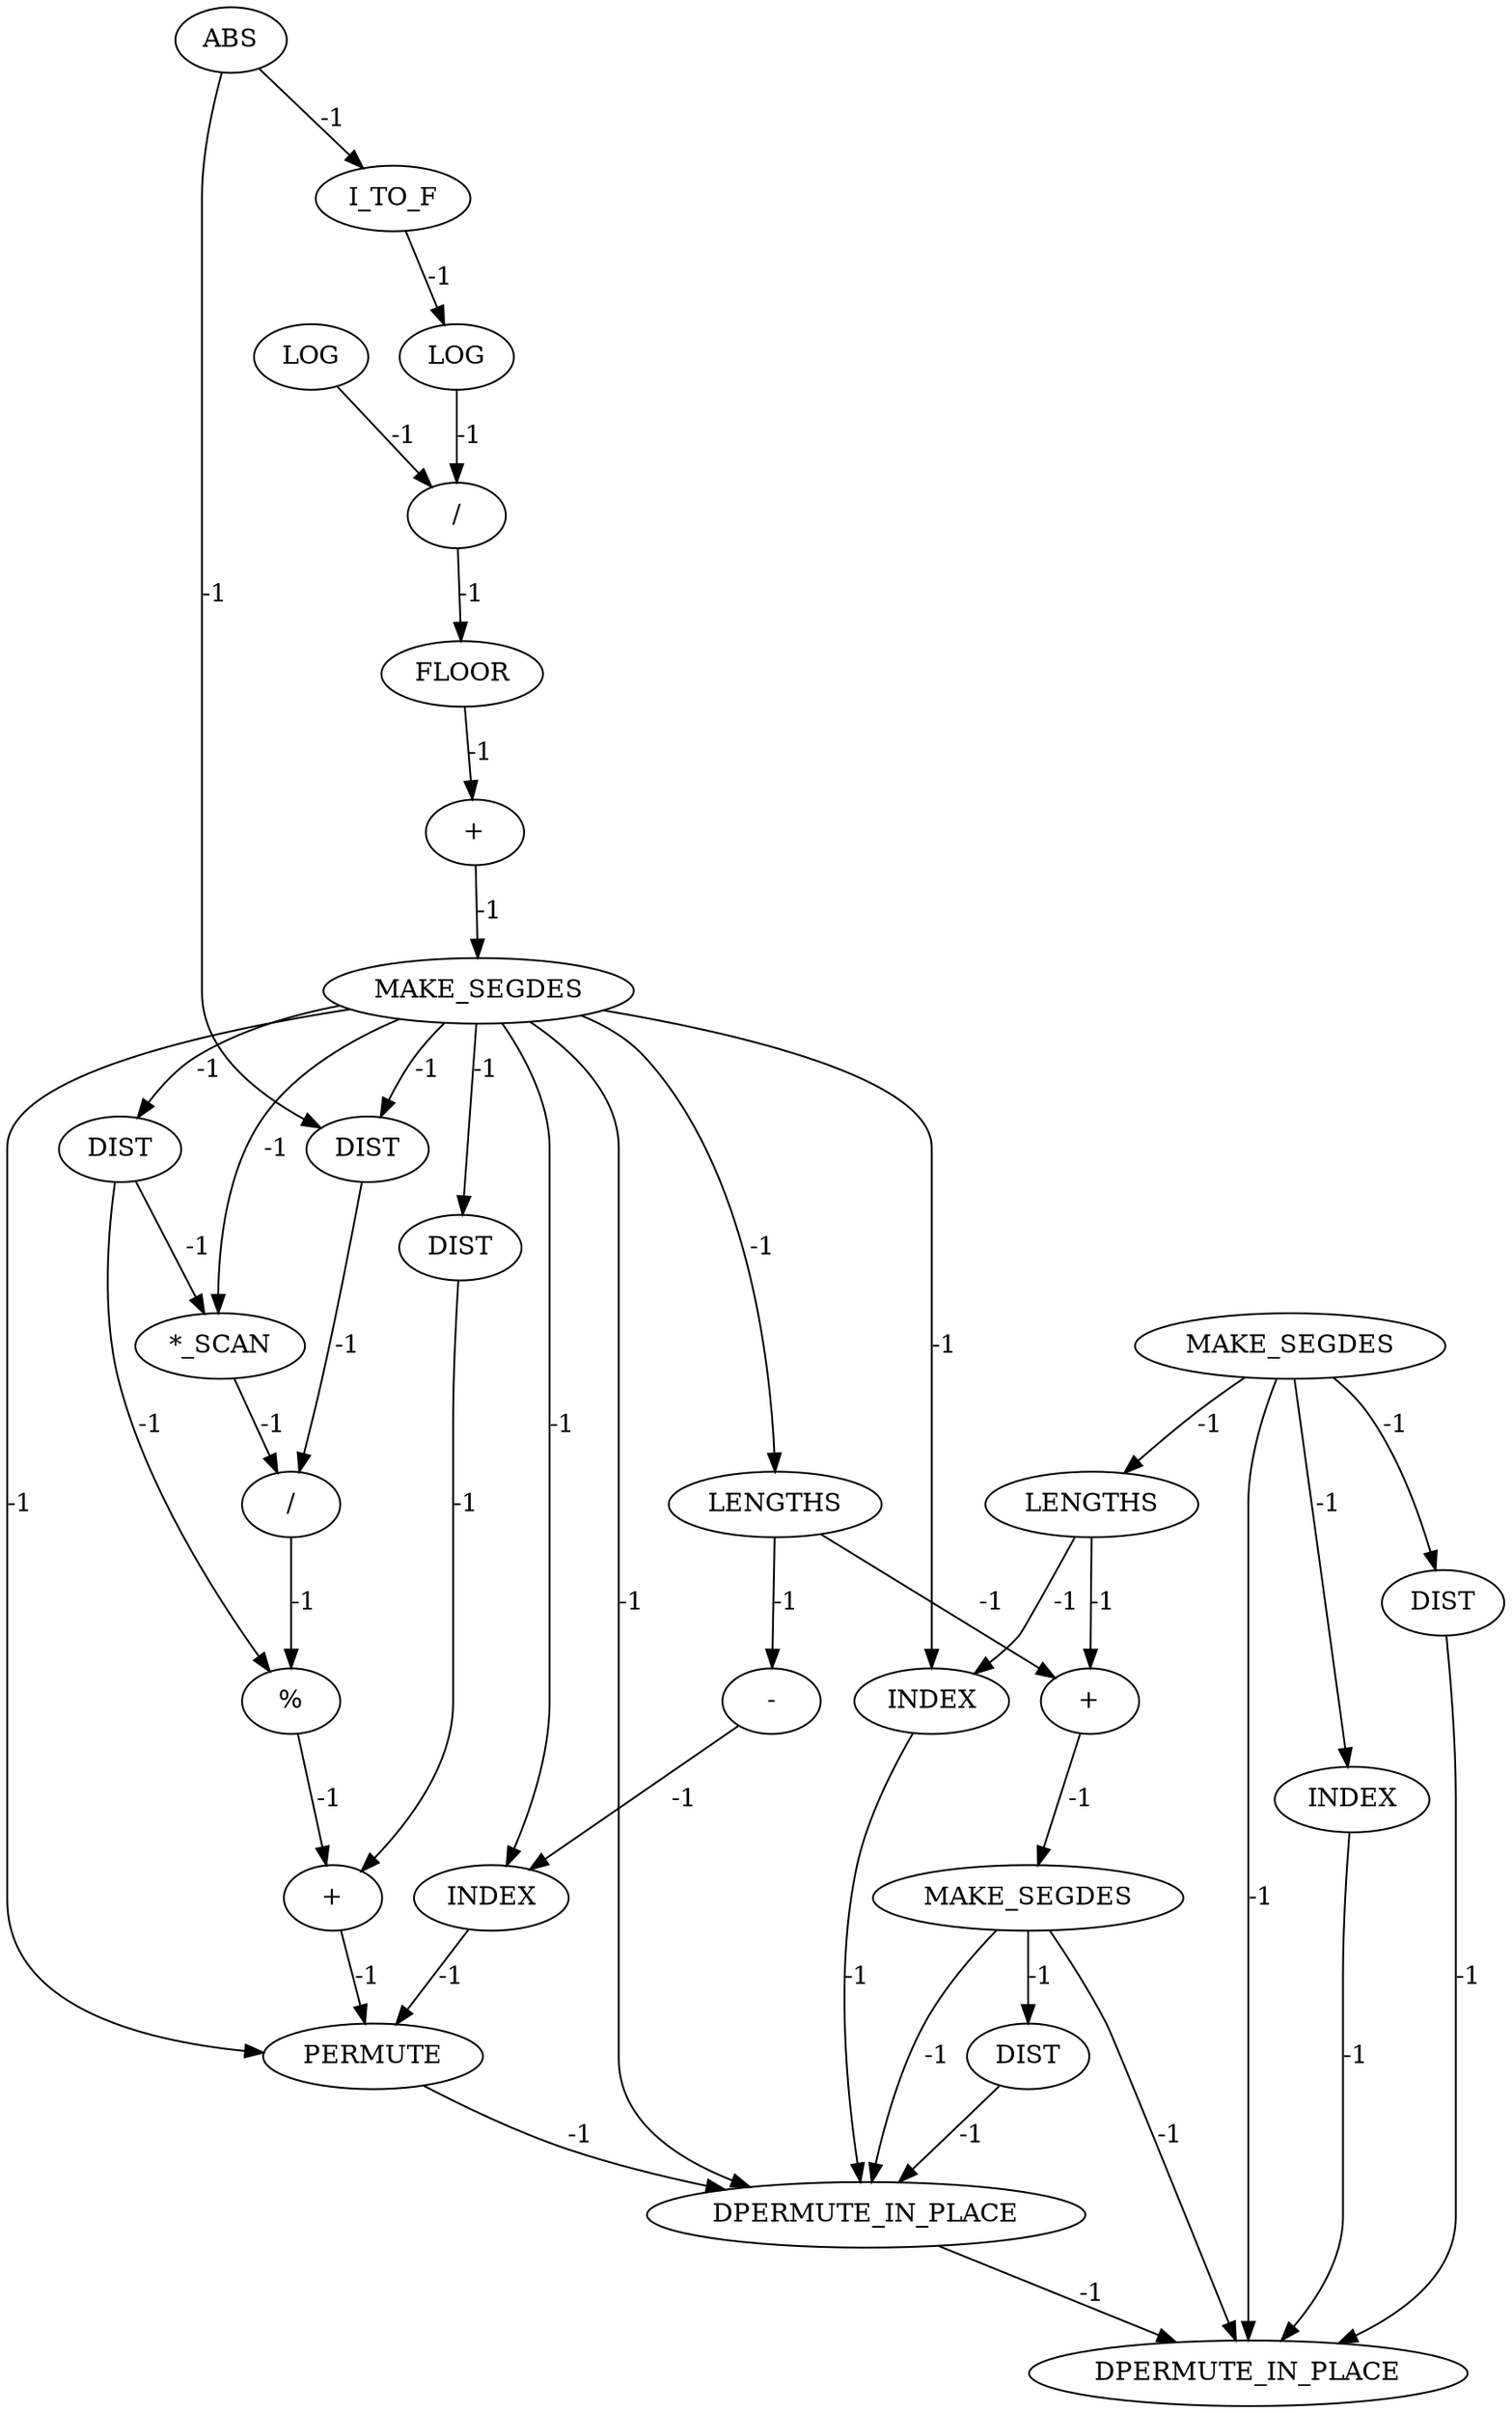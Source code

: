 digraph {
	convex_hull_large_rl_INST_1244 [label=ABS cost=0]
	convex_hull_large_rl_INST_6214 [label=INDEX cost=0]
	convex_hull_large_rl_INST_6152 [label=FLOOR cost=0]
	convex_hull_large_rl_INST_6265 [label="+" cost=0]
	convex_hull_large_rl_INST_6164 [label="*_SCAN" cost=0]
	convex_hull_large_rl_INST_6148 [label=LOG cost=0]
	convex_hull_large_rl_INST_6176 [label=DIST cost=0]
	convex_hull_large_rl_INST_6270 [label=MAKE_SEGDES cost=0]
	convex_hull_large_rl_INST_6143 [label=I_TO_F cost=0]
	convex_hull_large_rl_INST_6231 [label=DIST cost=0]
	convex_hull_large_rl_INST_6195 [label="%" cost=0]
	convex_hull_large_rl_INST_6222 [label=PERMUTE cost=0]
	convex_hull_large_rl_INST_6169 [label=DIST cost=0]
	convex_hull_large_rl_INST_6156 [label=MAKE_SEGDES cost=0]
	convex_hull_large_rl_INST_6365 [label=DPERMUTE_IN_PLACE cost=0]
	convex_hull_large_rl_INST_6254 [label=INDEX cost=0]
	convex_hull_large_rl_INST_6153 [label="+" cost=0]
	convex_hull_large_rl_INST_6198 [label="+" cost=0]
	convex_hull_large_rl_INST_6151 [label="/" cost=0]
	convex_hull_large_rl_INST_6246 [label=LENGTHS cost=0]
	convex_hull_large_rl_INST_6204 [label=LENGTHS cost=0]
	convex_hull_large_rl_INST_6162 [label=DIST cost=0]
	convex_hull_large_rl_INST_6225 [label=MAKE_SEGDES cost=0]
	convex_hull_large_rl_INST_6366 [label=DPERMUTE_IN_PLACE cost=0]
	convex_hull_large_rl_INST_6242 [label=INDEX cost=0]
	convex_hull_large_rl_INST_6184 [label="/" cost=0]
	convex_hull_large_rl_INST_6146 [label=LOG cost=0]
	convex_hull_large_rl_INST_6206 [label="-" cost=0]
	convex_hull_large_rl_INST_6276 [label=DIST cost=0]
	convex_hull_large_rl_INST_1244 -> convex_hull_large_rl_INST_6143 [label=-1 cost=-1]
	convex_hull_large_rl_INST_1244 -> convex_hull_large_rl_INST_6169 [label=-1 cost=-1]
	convex_hull_large_rl_INST_6214 -> convex_hull_large_rl_INST_6222 [label=-1 cost=-1]
	convex_hull_large_rl_INST_6152 -> convex_hull_large_rl_INST_6153 [label=-1 cost=-1]
	convex_hull_large_rl_INST_6265 -> convex_hull_large_rl_INST_6270 [label=-1 cost=-1]
	convex_hull_large_rl_INST_6164 -> convex_hull_large_rl_INST_6184 [label=-1 cost=-1]
	convex_hull_large_rl_INST_6148 -> convex_hull_large_rl_INST_6151 [label=-1 cost=-1]
	convex_hull_large_rl_INST_6176 -> convex_hull_large_rl_INST_6198 [label=-1 cost=-1]
	convex_hull_large_rl_INST_6270 -> convex_hull_large_rl_INST_6276 [label=-1 cost=-1]
	convex_hull_large_rl_INST_6270 -> convex_hull_large_rl_INST_6365 [label=-1 cost=-1]
	convex_hull_large_rl_INST_6270 -> convex_hull_large_rl_INST_6366 [label=-1 cost=-1]
	convex_hull_large_rl_INST_6143 -> convex_hull_large_rl_INST_6146 [label=-1 cost=-1]
	convex_hull_large_rl_INST_6231 -> convex_hull_large_rl_INST_6366 [label=-1 cost=-1]
	convex_hull_large_rl_INST_6195 -> convex_hull_large_rl_INST_6198 [label=-1 cost=-1]
	convex_hull_large_rl_INST_6222 -> convex_hull_large_rl_INST_6365 [label=-1 cost=-1]
	convex_hull_large_rl_INST_6169 -> convex_hull_large_rl_INST_6184 [label=-1 cost=-1]
	convex_hull_large_rl_INST_6156 -> convex_hull_large_rl_INST_6162 [label=-1 cost=-1]
	convex_hull_large_rl_INST_6156 -> convex_hull_large_rl_INST_6164 [label=-1 cost=-1]
	convex_hull_large_rl_INST_6156 -> convex_hull_large_rl_INST_6169 [label=-1 cost=-1]
	convex_hull_large_rl_INST_6156 -> convex_hull_large_rl_INST_6176 [label=-1 cost=-1]
	convex_hull_large_rl_INST_6156 -> convex_hull_large_rl_INST_6204 [label=-1 cost=-1]
	convex_hull_large_rl_INST_6156 -> convex_hull_large_rl_INST_6214 [label=-1 cost=-1]
	convex_hull_large_rl_INST_6156 -> convex_hull_large_rl_INST_6222 [label=-1 cost=-1]
	convex_hull_large_rl_INST_6156 -> convex_hull_large_rl_INST_6254 [label=-1 cost=-1]
	convex_hull_large_rl_INST_6156 -> convex_hull_large_rl_INST_6365 [label=-1 cost=-1]
	convex_hull_large_rl_INST_6365 -> convex_hull_large_rl_INST_6366 [label=-1 cost=-1]
	convex_hull_large_rl_INST_6254 -> convex_hull_large_rl_INST_6365 [label=-1 cost=-1]
	convex_hull_large_rl_INST_6153 -> convex_hull_large_rl_INST_6156 [label=-1 cost=-1]
	convex_hull_large_rl_INST_6198 -> convex_hull_large_rl_INST_6222 [label=-1 cost=-1]
	convex_hull_large_rl_INST_6151 -> convex_hull_large_rl_INST_6152 [label=-1 cost=-1]
	convex_hull_large_rl_INST_6246 -> convex_hull_large_rl_INST_6254 [label=-1 cost=-1]
	convex_hull_large_rl_INST_6246 -> convex_hull_large_rl_INST_6265 [label=-1 cost=-1]
	convex_hull_large_rl_INST_6204 -> convex_hull_large_rl_INST_6206 [label=-1 cost=-1]
	convex_hull_large_rl_INST_6204 -> convex_hull_large_rl_INST_6265 [label=-1 cost=-1]
	convex_hull_large_rl_INST_6162 -> convex_hull_large_rl_INST_6164 [label=-1 cost=-1]
	convex_hull_large_rl_INST_6162 -> convex_hull_large_rl_INST_6195 [label=-1 cost=-1]
	convex_hull_large_rl_INST_6225 -> convex_hull_large_rl_INST_6231 [label=-1 cost=-1]
	convex_hull_large_rl_INST_6225 -> convex_hull_large_rl_INST_6242 [label=-1 cost=-1]
	convex_hull_large_rl_INST_6225 -> convex_hull_large_rl_INST_6246 [label=-1 cost=-1]
	convex_hull_large_rl_INST_6225 -> convex_hull_large_rl_INST_6366 [label=-1 cost=-1]
	convex_hull_large_rl_INST_6242 -> convex_hull_large_rl_INST_6366 [label=-1 cost=-1]
	convex_hull_large_rl_INST_6184 -> convex_hull_large_rl_INST_6195 [label=-1 cost=-1]
	convex_hull_large_rl_INST_6146 -> convex_hull_large_rl_INST_6151 [label=-1 cost=-1]
	convex_hull_large_rl_INST_6206 -> convex_hull_large_rl_INST_6214 [label=-1 cost=-1]
	convex_hull_large_rl_INST_6276 -> convex_hull_large_rl_INST_6365 [label=-1 cost=-1]
}
